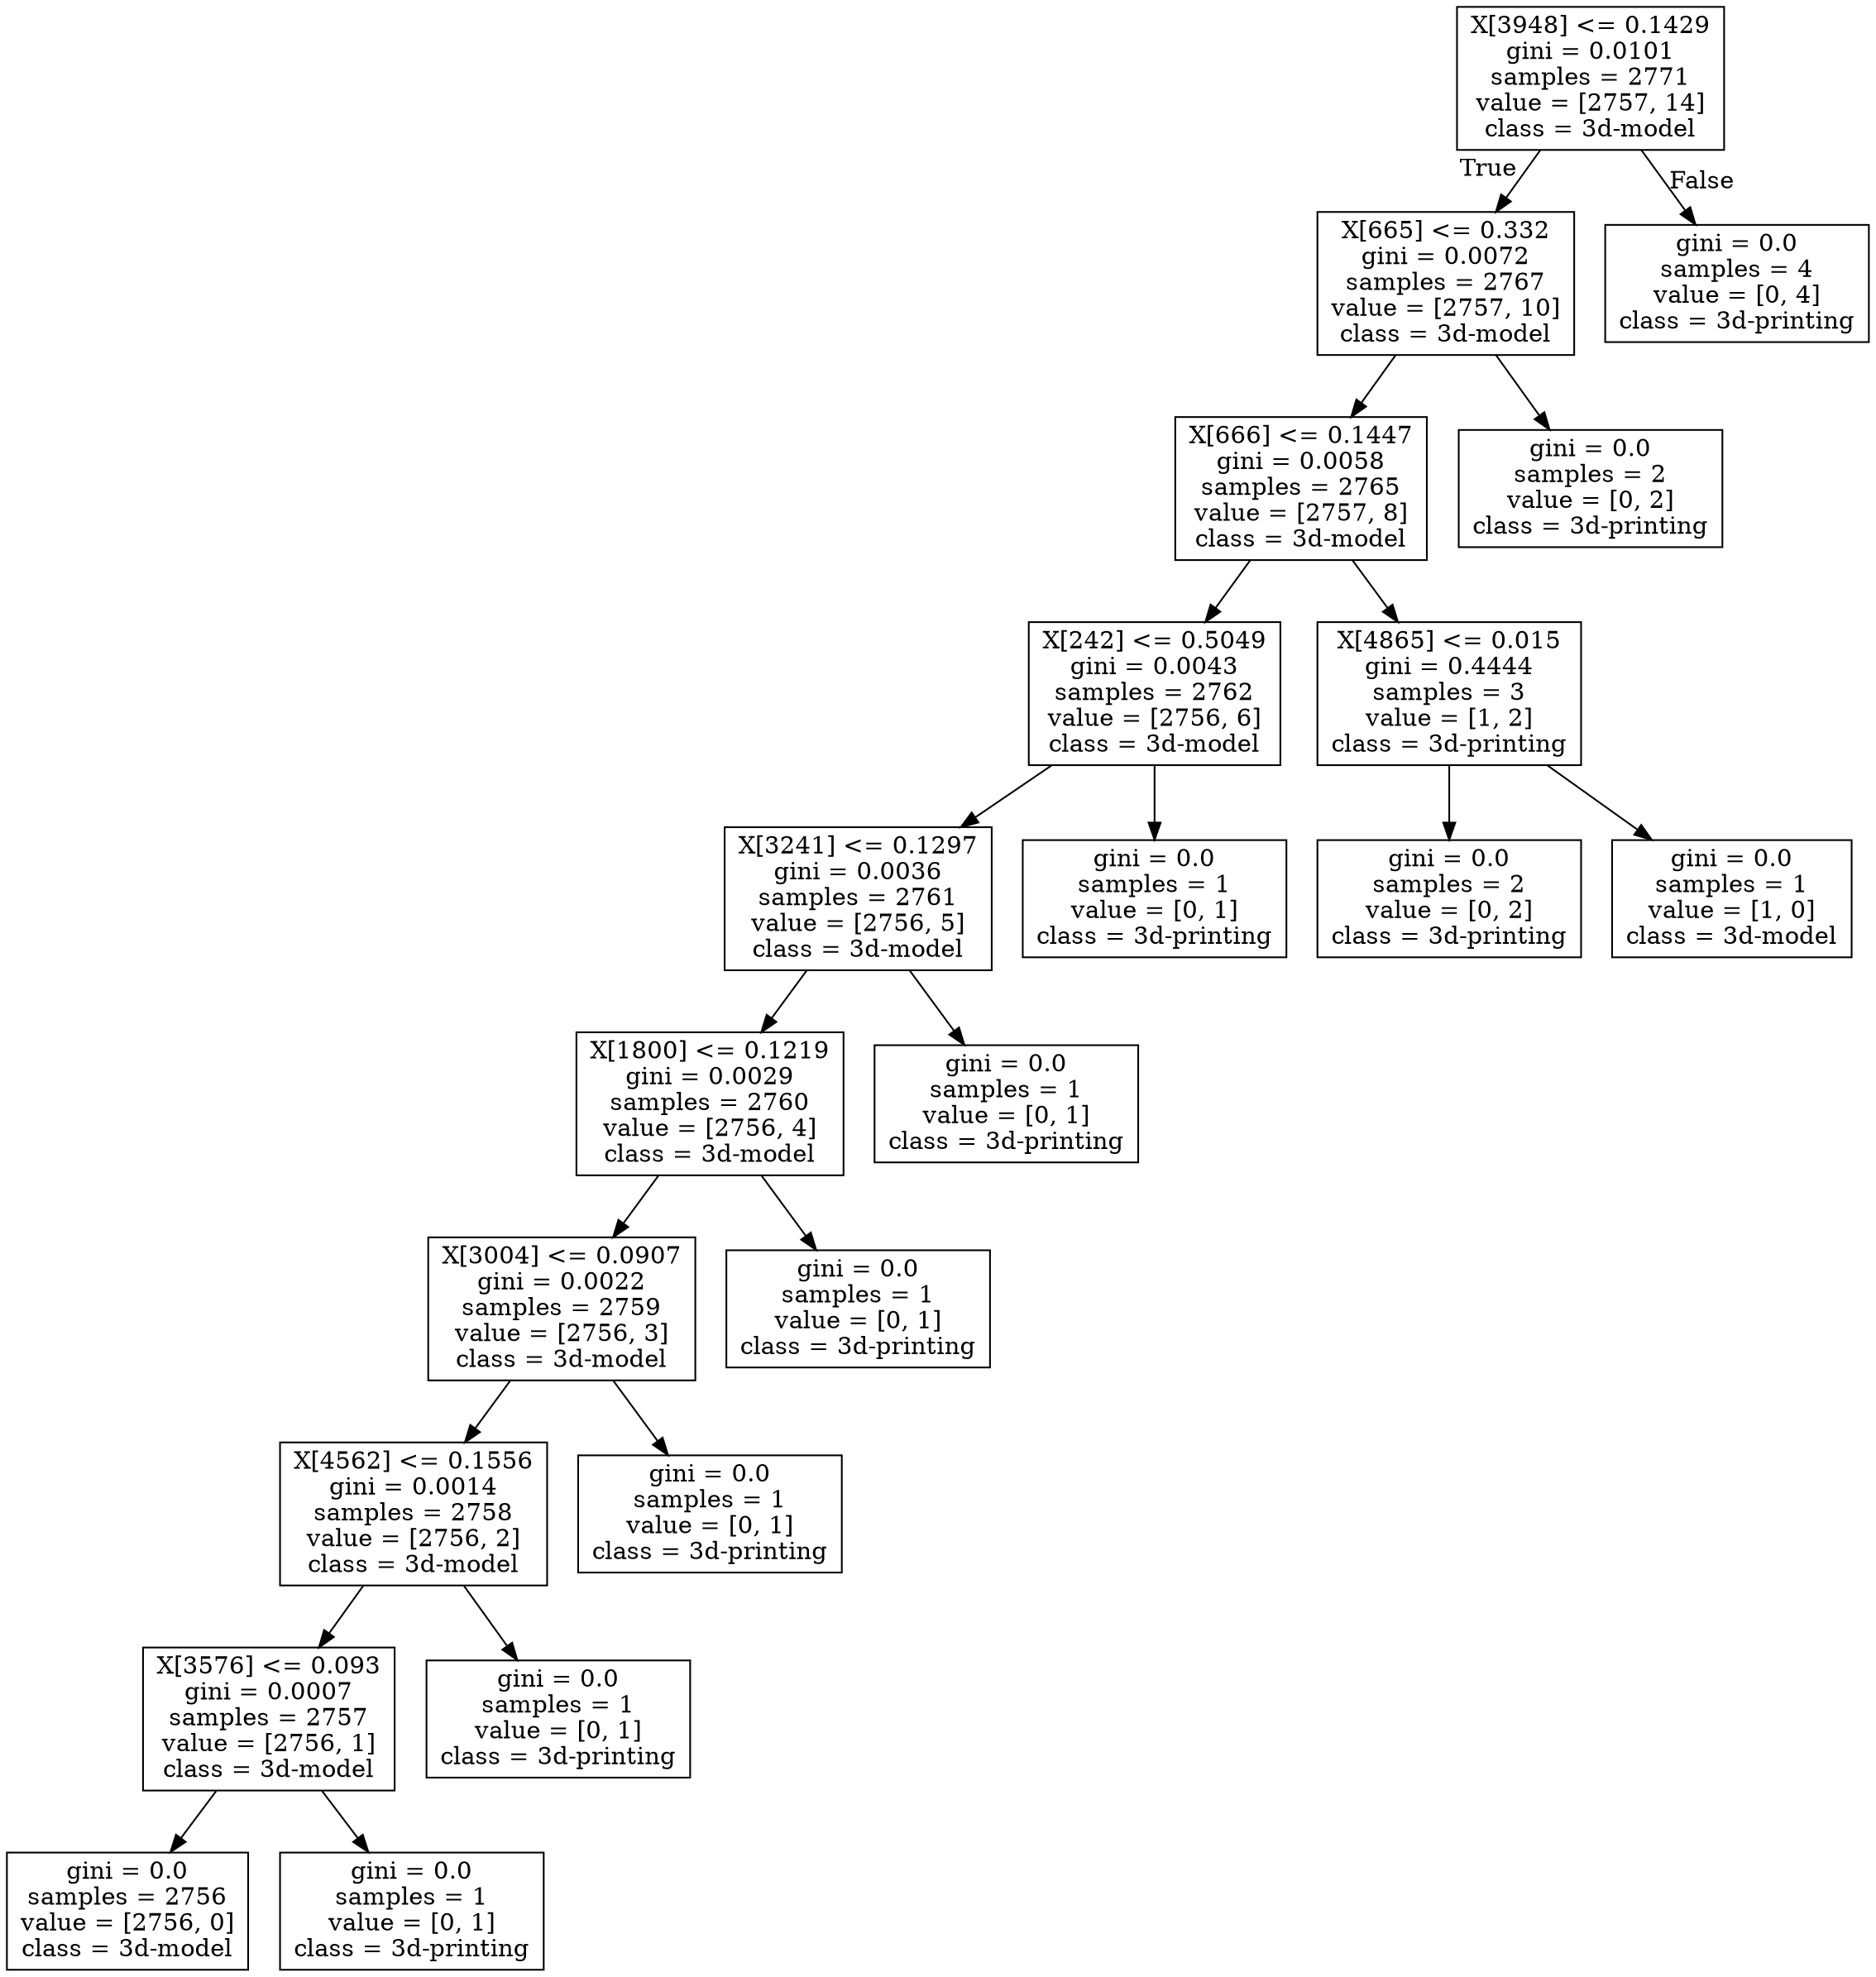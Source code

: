 digraph Tree {
node [shape=box] ;
0 [label="X[3948] <= 0.1429\ngini = 0.0101\nsamples = 2771\nvalue = [2757, 14]\nclass = 3d-model"] ;
1 [label="X[665] <= 0.332\ngini = 0.0072\nsamples = 2767\nvalue = [2757, 10]\nclass = 3d-model"] ;
0 -> 1 [labeldistance=2.5, labelangle=45, headlabel="True"] ;
2 [label="X[666] <= 0.1447\ngini = 0.0058\nsamples = 2765\nvalue = [2757, 8]\nclass = 3d-model"] ;
1 -> 2 ;
3 [label="X[242] <= 0.5049\ngini = 0.0043\nsamples = 2762\nvalue = [2756, 6]\nclass = 3d-model"] ;
2 -> 3 ;
4 [label="X[3241] <= 0.1297\ngini = 0.0036\nsamples = 2761\nvalue = [2756, 5]\nclass = 3d-model"] ;
3 -> 4 ;
5 [label="X[1800] <= 0.1219\ngini = 0.0029\nsamples = 2760\nvalue = [2756, 4]\nclass = 3d-model"] ;
4 -> 5 ;
6 [label="X[3004] <= 0.0907\ngini = 0.0022\nsamples = 2759\nvalue = [2756, 3]\nclass = 3d-model"] ;
5 -> 6 ;
7 [label="X[4562] <= 0.1556\ngini = 0.0014\nsamples = 2758\nvalue = [2756, 2]\nclass = 3d-model"] ;
6 -> 7 ;
8 [label="X[3576] <= 0.093\ngini = 0.0007\nsamples = 2757\nvalue = [2756, 1]\nclass = 3d-model"] ;
7 -> 8 ;
9 [label="gini = 0.0\nsamples = 2756\nvalue = [2756, 0]\nclass = 3d-model"] ;
8 -> 9 ;
10 [label="gini = 0.0\nsamples = 1\nvalue = [0, 1]\nclass = 3d-printing"] ;
8 -> 10 ;
11 [label="gini = 0.0\nsamples = 1\nvalue = [0, 1]\nclass = 3d-printing"] ;
7 -> 11 ;
12 [label="gini = 0.0\nsamples = 1\nvalue = [0, 1]\nclass = 3d-printing"] ;
6 -> 12 ;
13 [label="gini = 0.0\nsamples = 1\nvalue = [0, 1]\nclass = 3d-printing"] ;
5 -> 13 ;
14 [label="gini = 0.0\nsamples = 1\nvalue = [0, 1]\nclass = 3d-printing"] ;
4 -> 14 ;
15 [label="gini = 0.0\nsamples = 1\nvalue = [0, 1]\nclass = 3d-printing"] ;
3 -> 15 ;
16 [label="X[4865] <= 0.015\ngini = 0.4444\nsamples = 3\nvalue = [1, 2]\nclass = 3d-printing"] ;
2 -> 16 ;
17 [label="gini = 0.0\nsamples = 2\nvalue = [0, 2]\nclass = 3d-printing"] ;
16 -> 17 ;
18 [label="gini = 0.0\nsamples = 1\nvalue = [1, 0]\nclass = 3d-model"] ;
16 -> 18 ;
19 [label="gini = 0.0\nsamples = 2\nvalue = [0, 2]\nclass = 3d-printing"] ;
1 -> 19 ;
20 [label="gini = 0.0\nsamples = 4\nvalue = [0, 4]\nclass = 3d-printing"] ;
0 -> 20 [labeldistance=2.5, labelangle=-45, headlabel="False"] ;
}